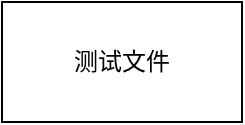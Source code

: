 <mxfile version="24.0.7" type="github">
  <diagram name="第 1 页" id="CkvQWCkpvBfyEva0NF4s">
    <mxGraphModel dx="1426" dy="759" grid="1" gridSize="10" guides="1" tooltips="1" connect="1" arrows="1" fold="1" page="1" pageScale="1" pageWidth="827" pageHeight="1169" math="0" shadow="0">
      <root>
        <mxCell id="0" />
        <mxCell id="1" parent="0" />
        <mxCell id="UitIe1ZS7Dy9dc51Ii-O-1" value="测试文件" style="rounded=0;whiteSpace=wrap;html=1;" vertex="1" parent="1">
          <mxGeometry x="140" y="110" width="120" height="60" as="geometry" />
        </mxCell>
      </root>
    </mxGraphModel>
  </diagram>
</mxfile>
